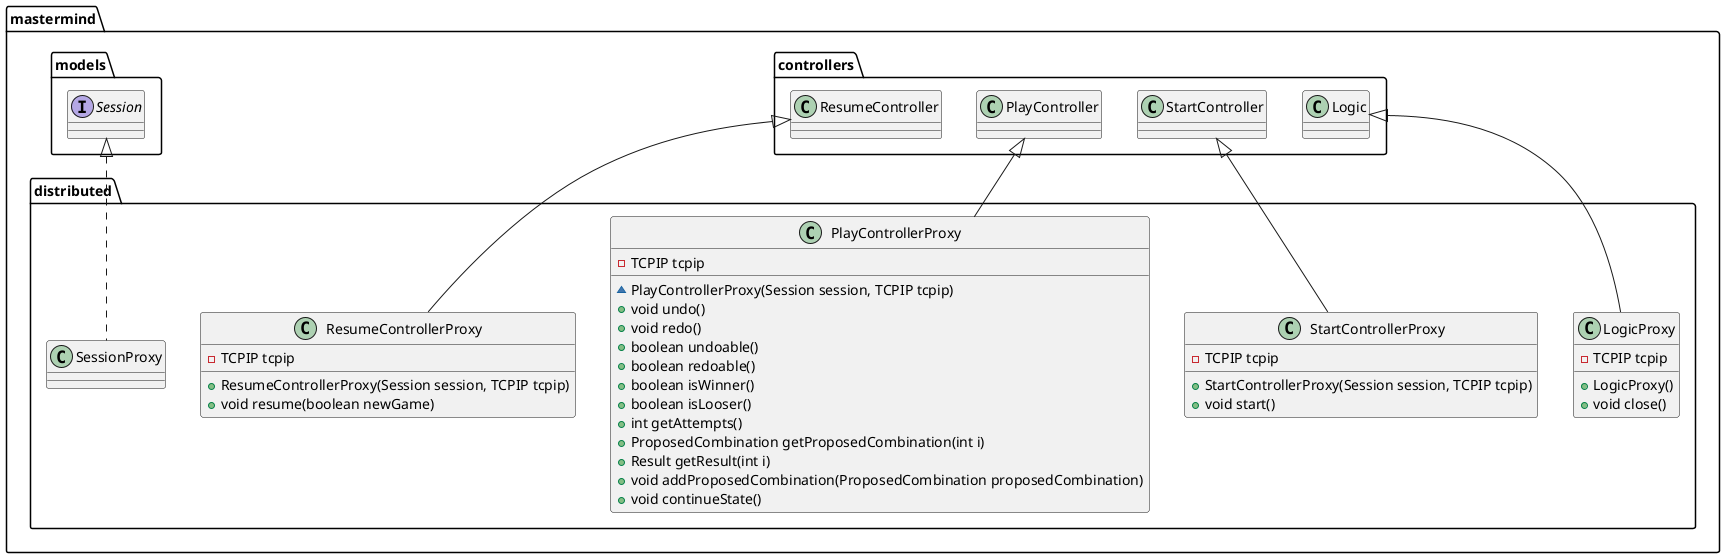 @startuml pkt_mastermind_controllers_proxy

package mastermind.distributed {

class SessionProxy [[java:usantatecla.mastermind.distributed.SessionProxy]]
class StartControllerProxy [[java:usantatecla.mastermind.distributed.StartControllerProxy]] {
	-TCPIP tcpip
	+StartControllerProxy(Session session, TCPIP tcpip)
	+void start()
}
class PlayControllerProxy [[java:usantatecla.mastermind.distributed.PlayControllerProxy]] {
	-TCPIP tcpip
	~PlayControllerProxy(Session session, TCPIP tcpip)
	+void undo()
	+void redo()
	+boolean undoable()
	+boolean redoable()
	+boolean isWinner()
	+boolean isLooser()
	+int getAttempts()
	+ProposedCombination getProposedCombination(int i)
	+Result getResult(int i)
	+void addProposedCombination(ProposedCombination proposedCombination)
	+void continueState()
}
class ResumeControllerProxy [[java:usantatecla.mastermind.distributed.ResumeControllerProxy]] {
	-TCPIP tcpip
	+ResumeControllerProxy(Session session, TCPIP tcpip)
	+void resume(boolean newGame)
}
class LogicProxy [[java:usantatecla.mastermind.distributed.LogicProxy]] {
	-TCPIP tcpip
	+LogicProxy()
	+void close()
}
class LogicProxy [[java:usantatecla.mastermind.distributed.LogicProxy]] {
}
}

package mastermind.controllers {
	class ResumeController [[java:usantatecla.mastermind.controllers.ResumeController]] 
	class PlayController [[java:usantatecla.mastermind.controllers.PlayController]] 
	class StartController [[java:usantatecla.mastermind.controllers.StartController]] 
	class Logic [[java:usantatecla.mastermind.controllers.Logic]] 

}

ResumeController <|-- ResumeControllerProxy
PlayController <|-- PlayControllerProxy
StartController <|-- StartControllerProxy
Logic <|-- LogicProxy

package mastermind.models {
	interface Session [[java:usantatecla.mastermind.models.Session]] 
}

Session <|.. SessionProxy


@enduml